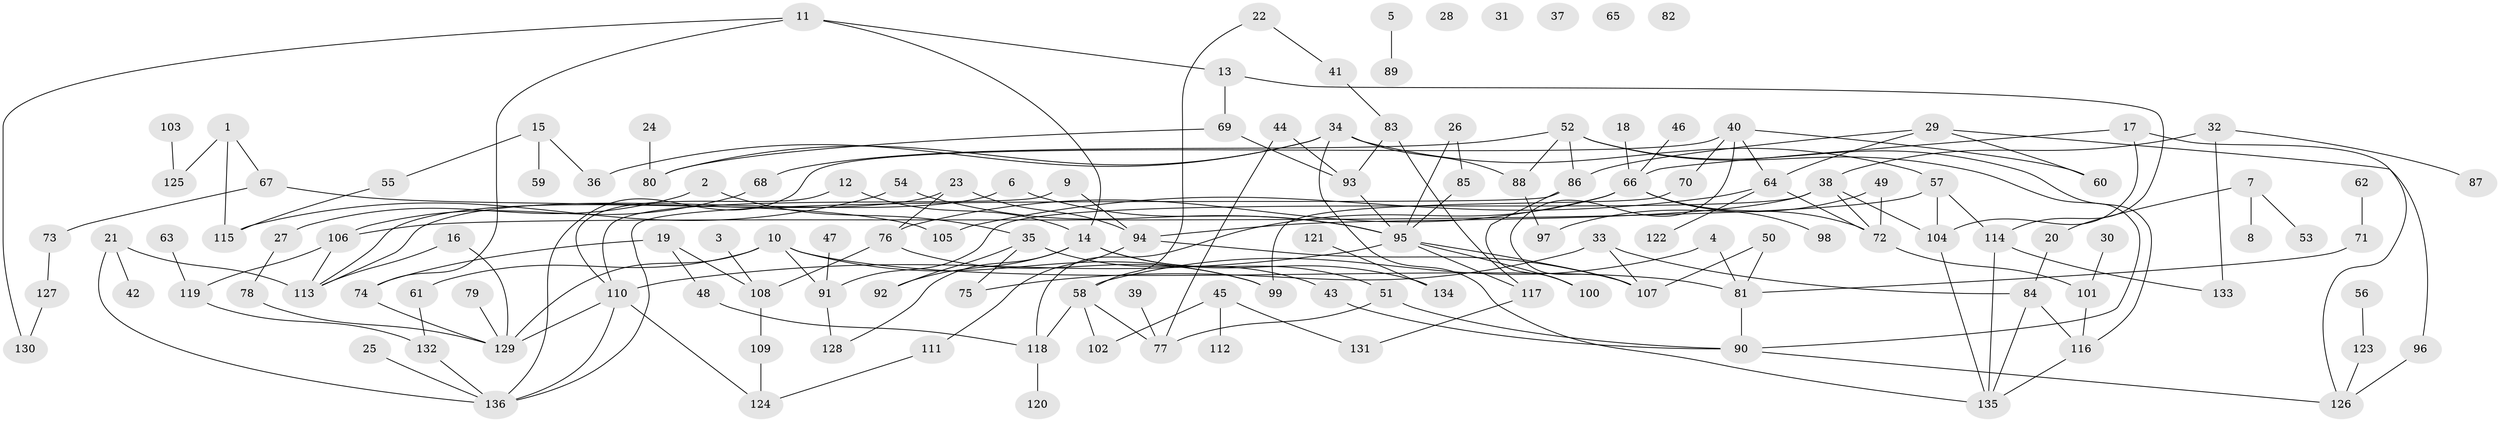 // coarse degree distribution, {8: 0.04838709677419355, 2: 0.3225806451612903, 7: 0.04838709677419355, 6: 0.08064516129032258, 5: 0.12903225806451613, 9: 0.016129032258064516, 3: 0.11290322580645161, 1: 0.14516129032258066, 4: 0.0967741935483871}
// Generated by graph-tools (version 1.1) at 2025/48/03/04/25 22:48:02]
// undirected, 136 vertices, 183 edges
graph export_dot {
  node [color=gray90,style=filled];
  1;
  2;
  3;
  4;
  5;
  6;
  7;
  8;
  9;
  10;
  11;
  12;
  13;
  14;
  15;
  16;
  17;
  18;
  19;
  20;
  21;
  22;
  23;
  24;
  25;
  26;
  27;
  28;
  29;
  30;
  31;
  32;
  33;
  34;
  35;
  36;
  37;
  38;
  39;
  40;
  41;
  42;
  43;
  44;
  45;
  46;
  47;
  48;
  49;
  50;
  51;
  52;
  53;
  54;
  55;
  56;
  57;
  58;
  59;
  60;
  61;
  62;
  63;
  64;
  65;
  66;
  67;
  68;
  69;
  70;
  71;
  72;
  73;
  74;
  75;
  76;
  77;
  78;
  79;
  80;
  81;
  82;
  83;
  84;
  85;
  86;
  87;
  88;
  89;
  90;
  91;
  92;
  93;
  94;
  95;
  96;
  97;
  98;
  99;
  100;
  101;
  102;
  103;
  104;
  105;
  106;
  107;
  108;
  109;
  110;
  111;
  112;
  113;
  114;
  115;
  116;
  117;
  118;
  119;
  120;
  121;
  122;
  123;
  124;
  125;
  126;
  127;
  128;
  129;
  130;
  131;
  132;
  133;
  134;
  135;
  136;
  1 -- 67;
  1 -- 115;
  1 -- 125;
  2 -- 27;
  2 -- 35;
  3 -- 108;
  4 -- 58;
  4 -- 81;
  5 -- 89;
  6 -- 95;
  6 -- 113;
  7 -- 8;
  7 -- 20;
  7 -- 53;
  9 -- 94;
  9 -- 110;
  10 -- 61;
  10 -- 81;
  10 -- 91;
  10 -- 99;
  10 -- 129;
  11 -- 13;
  11 -- 14;
  11 -- 74;
  11 -- 130;
  12 -- 14;
  12 -- 110;
  13 -- 69;
  13 -- 114;
  14 -- 51;
  14 -- 92;
  14 -- 128;
  14 -- 134;
  15 -- 36;
  15 -- 55;
  15 -- 59;
  16 -- 113;
  16 -- 129;
  17 -- 66;
  17 -- 104;
  17 -- 126;
  18 -- 66;
  19 -- 48;
  19 -- 74;
  19 -- 108;
  20 -- 84;
  21 -- 42;
  21 -- 113;
  21 -- 136;
  22 -- 41;
  22 -- 58;
  23 -- 76;
  23 -- 94;
  23 -- 113;
  24 -- 80;
  25 -- 136;
  26 -- 85;
  26 -- 95;
  27 -- 78;
  29 -- 60;
  29 -- 64;
  29 -- 86;
  29 -- 96;
  30 -- 101;
  32 -- 38;
  32 -- 87;
  32 -- 133;
  33 -- 75;
  33 -- 84;
  33 -- 107;
  34 -- 36;
  34 -- 57;
  34 -- 80;
  34 -- 88;
  34 -- 135;
  35 -- 43;
  35 -- 75;
  35 -- 92;
  38 -- 72;
  38 -- 91;
  38 -- 94;
  38 -- 104;
  39 -- 77;
  40 -- 60;
  40 -- 64;
  40 -- 70;
  40 -- 107;
  40 -- 136;
  41 -- 83;
  43 -- 90;
  44 -- 77;
  44 -- 93;
  45 -- 102;
  45 -- 112;
  45 -- 131;
  46 -- 66;
  47 -- 91;
  48 -- 118;
  49 -- 72;
  49 -- 97;
  50 -- 81;
  50 -- 107;
  51 -- 77;
  51 -- 90;
  52 -- 68;
  52 -- 86;
  52 -- 88;
  52 -- 90;
  52 -- 116;
  54 -- 95;
  54 -- 115;
  55 -- 115;
  56 -- 123;
  57 -- 104;
  57 -- 106;
  57 -- 114;
  58 -- 77;
  58 -- 102;
  58 -- 118;
  61 -- 132;
  62 -- 71;
  63 -- 119;
  64 -- 72;
  64 -- 105;
  64 -- 122;
  66 -- 72;
  66 -- 76;
  66 -- 98;
  66 -- 118;
  67 -- 73;
  67 -- 105;
  68 -- 106;
  69 -- 80;
  69 -- 93;
  70 -- 99;
  71 -- 81;
  72 -- 101;
  73 -- 127;
  74 -- 129;
  76 -- 99;
  76 -- 108;
  78 -- 129;
  79 -- 129;
  81 -- 90;
  83 -- 93;
  83 -- 117;
  84 -- 116;
  84 -- 135;
  85 -- 95;
  86 -- 100;
  86 -- 136;
  88 -- 97;
  90 -- 126;
  91 -- 128;
  93 -- 95;
  94 -- 107;
  94 -- 111;
  95 -- 100;
  95 -- 107;
  95 -- 110;
  95 -- 117;
  96 -- 126;
  101 -- 116;
  103 -- 125;
  104 -- 135;
  106 -- 113;
  106 -- 119;
  108 -- 109;
  109 -- 124;
  110 -- 124;
  110 -- 129;
  110 -- 136;
  111 -- 124;
  114 -- 133;
  114 -- 135;
  116 -- 135;
  117 -- 131;
  118 -- 120;
  119 -- 132;
  121 -- 134;
  123 -- 126;
  127 -- 130;
  132 -- 136;
}

